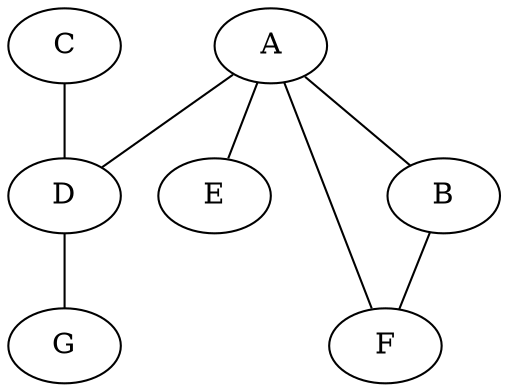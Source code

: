 graph Baum {
      A -- B
      A -- D
      C -- D
      A -- E
      B -- F
      F -- A
      D -- G
}